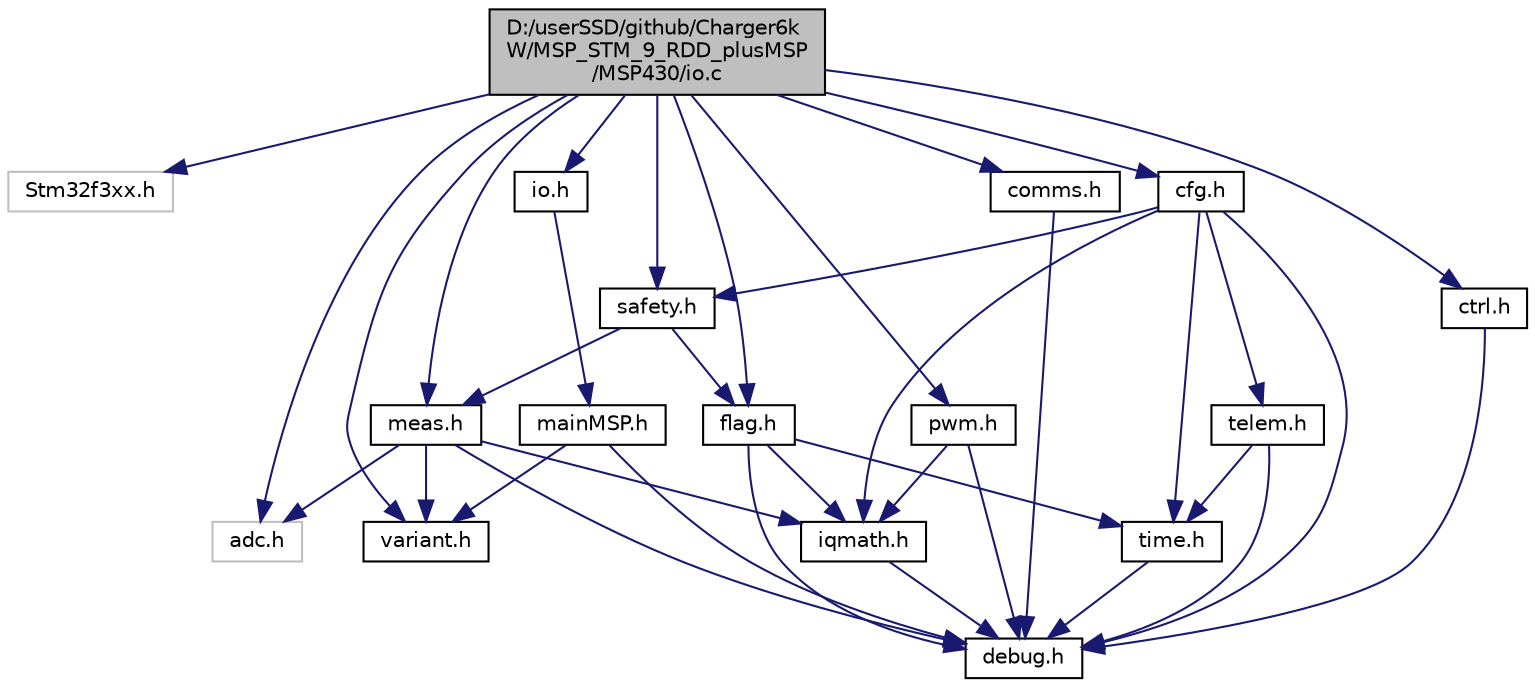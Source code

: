 digraph "D:/userSSD/github/Charger6kW/MSP_STM_9_RDD_plusMSP/MSP430/io.c"
{
 // LATEX_PDF_SIZE
  edge [fontname="Helvetica",fontsize="10",labelfontname="Helvetica",labelfontsize="10"];
  node [fontname="Helvetica",fontsize="10",shape=record];
  Node1 [label="D:/userSSD/github/Charger6k\lW/MSP_STM_9_RDD_plusMSP\l/MSP430/io.c",height=0.2,width=0.4,color="black", fillcolor="grey75", style="filled", fontcolor="black",tooltip=" "];
  Node1 -> Node2 [color="midnightblue",fontsize="10",style="solid"];
  Node2 [label="Stm32f3xx.h",height=0.2,width=0.4,color="grey75", fillcolor="white", style="filled",tooltip=" "];
  Node1 -> Node3 [color="midnightblue",fontsize="10",style="solid"];
  Node3 [label="variant.h",height=0.2,width=0.4,color="black", fillcolor="white", style="filled",URL="$variant_8h.html",tooltip=" "];
  Node1 -> Node4 [color="midnightblue",fontsize="10",style="solid"];
  Node4 [label="io.h",height=0.2,width=0.4,color="black", fillcolor="white", style="filled",URL="$io_8h.html",tooltip=" "];
  Node4 -> Node5 [color="midnightblue",fontsize="10",style="solid"];
  Node5 [label="mainMSP.h",height=0.2,width=0.4,color="black", fillcolor="white", style="filled",URL="$main_m_s_p_8h.html",tooltip=" "];
  Node5 -> Node6 [color="midnightblue",fontsize="10",style="solid"];
  Node6 [label="debug.h",height=0.2,width=0.4,color="black", fillcolor="white", style="filled",URL="$debug_8h.html",tooltip=" "];
  Node5 -> Node3 [color="midnightblue",fontsize="10",style="solid"];
  Node1 -> Node7 [color="midnightblue",fontsize="10",style="solid"];
  Node7 [label="ctrl.h",height=0.2,width=0.4,color="black", fillcolor="white", style="filled",URL="$ctrl_8h.html",tooltip=" "];
  Node7 -> Node6 [color="midnightblue",fontsize="10",style="solid"];
  Node1 -> Node8 [color="midnightblue",fontsize="10",style="solid"];
  Node8 [label="flag.h",height=0.2,width=0.4,color="black", fillcolor="white", style="filled",URL="$flag_8h.html",tooltip=" "];
  Node8 -> Node6 [color="midnightblue",fontsize="10",style="solid"];
  Node8 -> Node9 [color="midnightblue",fontsize="10",style="solid"];
  Node9 [label="iqmath.h",height=0.2,width=0.4,color="black", fillcolor="white", style="filled",URL="$iqmath_8h.html",tooltip=" "];
  Node9 -> Node6 [color="midnightblue",fontsize="10",style="solid"];
  Node8 -> Node10 [color="midnightblue",fontsize="10",style="solid"];
  Node10 [label="time.h",height=0.2,width=0.4,color="black", fillcolor="white", style="filled",URL="$time_8h.html",tooltip=" "];
  Node10 -> Node6 [color="midnightblue",fontsize="10",style="solid"];
  Node1 -> Node11 [color="midnightblue",fontsize="10",style="solid"];
  Node11 [label="meas.h",height=0.2,width=0.4,color="black", fillcolor="white", style="filled",URL="$meas_8h.html",tooltip=" "];
  Node11 -> Node6 [color="midnightblue",fontsize="10",style="solid"];
  Node11 -> Node3 [color="midnightblue",fontsize="10",style="solid"];
  Node11 -> Node12 [color="midnightblue",fontsize="10",style="solid"];
  Node12 [label="adc.h",height=0.2,width=0.4,color="grey75", fillcolor="white", style="filled",tooltip=" "];
  Node11 -> Node9 [color="midnightblue",fontsize="10",style="solid"];
  Node1 -> Node13 [color="midnightblue",fontsize="10",style="solid"];
  Node13 [label="safety.h",height=0.2,width=0.4,color="black", fillcolor="white", style="filled",URL="$safety_8h.html",tooltip=" "];
  Node13 -> Node8 [color="midnightblue",fontsize="10",style="solid"];
  Node13 -> Node11 [color="midnightblue",fontsize="10",style="solid"];
  Node1 -> Node14 [color="midnightblue",fontsize="10",style="solid"];
  Node14 [label="pwm.h",height=0.2,width=0.4,color="black", fillcolor="white", style="filled",URL="$pwm_8h.html",tooltip=" "];
  Node14 -> Node6 [color="midnightblue",fontsize="10",style="solid"];
  Node14 -> Node9 [color="midnightblue",fontsize="10",style="solid"];
  Node1 -> Node15 [color="midnightblue",fontsize="10",style="solid"];
  Node15 [label="comms.h",height=0.2,width=0.4,color="black", fillcolor="white", style="filled",URL="$comms_8h.html",tooltip=" "];
  Node15 -> Node6 [color="midnightblue",fontsize="10",style="solid"];
  Node1 -> Node16 [color="midnightblue",fontsize="10",style="solid"];
  Node16 [label="cfg.h",height=0.2,width=0.4,color="black", fillcolor="white", style="filled",URL="$cfg_8h.html",tooltip=" "];
  Node16 -> Node6 [color="midnightblue",fontsize="10",style="solid"];
  Node16 -> Node9 [color="midnightblue",fontsize="10",style="solid"];
  Node16 -> Node10 [color="midnightblue",fontsize="10",style="solid"];
  Node16 -> Node17 [color="midnightblue",fontsize="10",style="solid"];
  Node17 [label="telem.h",height=0.2,width=0.4,color="black", fillcolor="white", style="filled",URL="$telem_8h.html",tooltip=" "];
  Node17 -> Node6 [color="midnightblue",fontsize="10",style="solid"];
  Node17 -> Node10 [color="midnightblue",fontsize="10",style="solid"];
  Node16 -> Node13 [color="midnightblue",fontsize="10",style="solid"];
  Node1 -> Node12 [color="midnightblue",fontsize="10",style="solid"];
}
